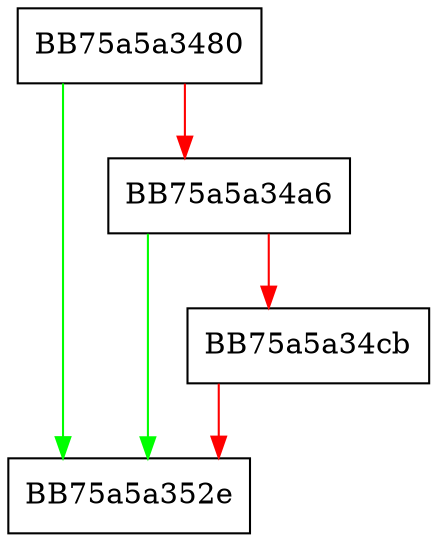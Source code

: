 digraph backup_page {
  node [shape="box"];
  graph [splines=ortho];
  BB75a5a3480 -> BB75a5a352e [color="green"];
  BB75a5a3480 -> BB75a5a34a6 [color="red"];
  BB75a5a34a6 -> BB75a5a352e [color="green"];
  BB75a5a34a6 -> BB75a5a34cb [color="red"];
  BB75a5a34cb -> BB75a5a352e [color="red"];
}